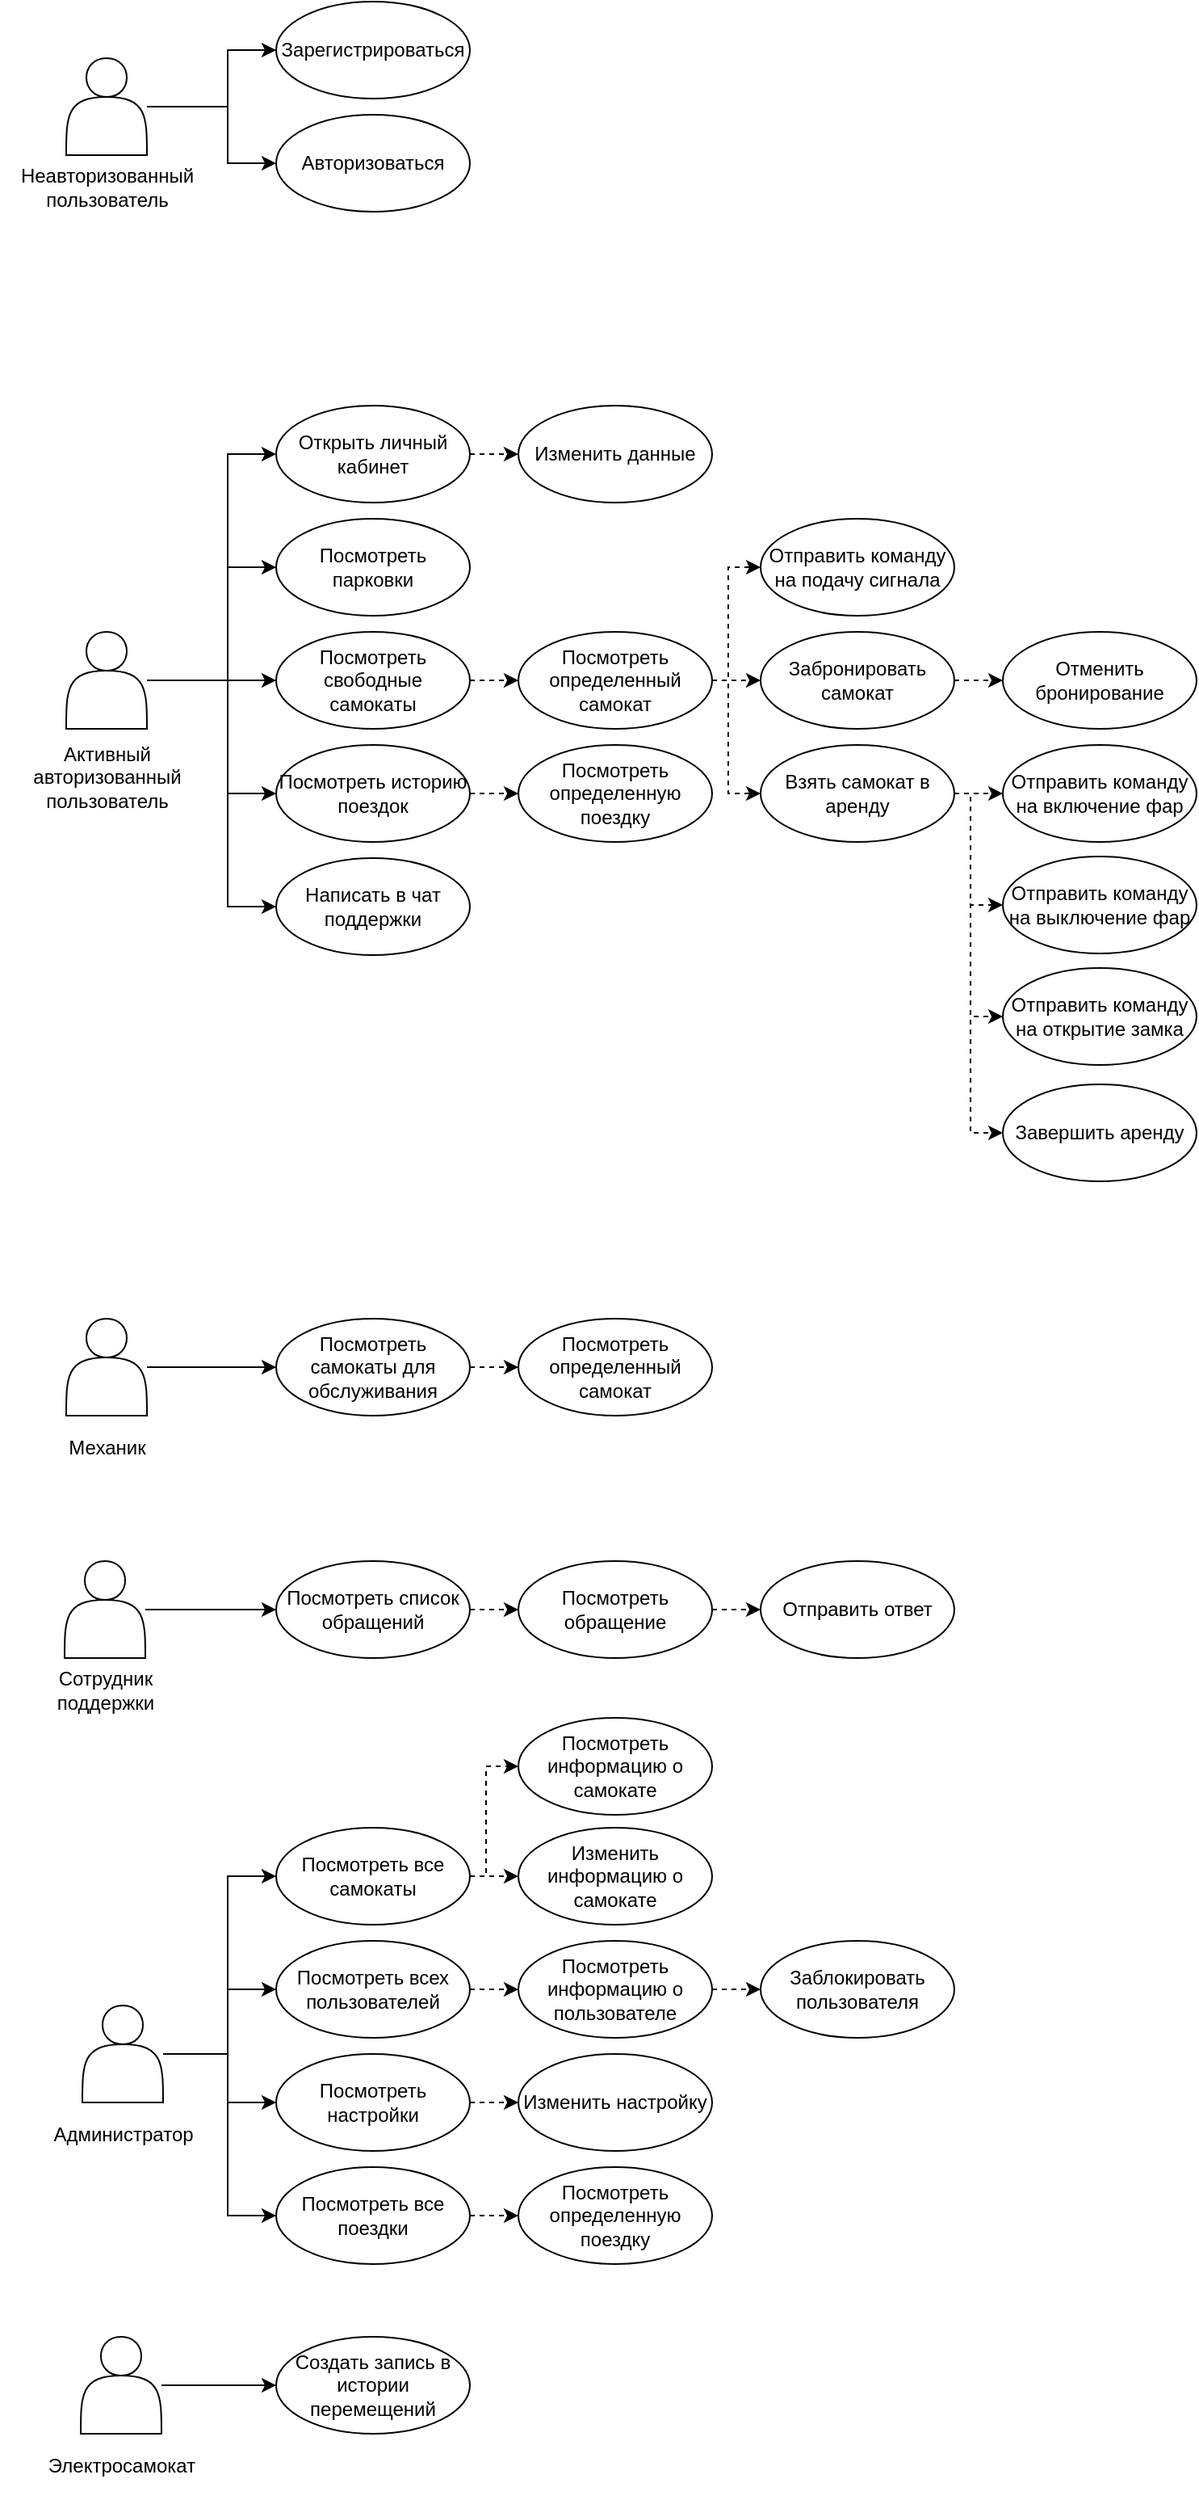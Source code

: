 <mxfile version="21.1.8" type="device">
  <diagram name="Страница 1" id="sC1vlXsgD7HMDIOW7rTh">
    <mxGraphModel dx="1461" dy="868" grid="1" gridSize="10" guides="1" tooltips="1" connect="1" arrows="1" fold="1" page="1" pageScale="1" pageWidth="827" pageHeight="1169" math="0" shadow="0">
      <root>
        <mxCell id="0" />
        <mxCell id="1" parent="0" />
        <mxCell id="RzFVJwVaNX9K7hLxJ5v1-6" style="edgeStyle=orthogonalEdgeStyle;rounded=0;orthogonalLoop=1;jettySize=auto;html=1;entryX=0;entryY=0.5;entryDx=0;entryDy=0;" parent="1" source="RzFVJwVaNX9K7hLxJ5v1-1" target="RzFVJwVaNX9K7hLxJ5v1-3" edge="1">
          <mxGeometry relative="1" as="geometry">
            <Array as="points">
              <mxPoint x="480" y="210" />
              <mxPoint x="480" y="175" />
            </Array>
          </mxGeometry>
        </mxCell>
        <mxCell id="RzFVJwVaNX9K7hLxJ5v1-7" style="edgeStyle=orthogonalEdgeStyle;rounded=0;orthogonalLoop=1;jettySize=auto;html=1;entryX=0;entryY=0.5;entryDx=0;entryDy=0;" parent="1" source="RzFVJwVaNX9K7hLxJ5v1-1" target="RzFVJwVaNX9K7hLxJ5v1-4" edge="1">
          <mxGeometry relative="1" as="geometry">
            <Array as="points">
              <mxPoint x="480" y="210" />
              <mxPoint x="480" y="245" />
            </Array>
          </mxGeometry>
        </mxCell>
        <mxCell id="RzFVJwVaNX9K7hLxJ5v1-3" value="Зарегистрироваться" style="ellipse;whiteSpace=wrap;html=1;" parent="1" vertex="1">
          <mxGeometry x="510" y="145" width="120" height="60" as="geometry" />
        </mxCell>
        <mxCell id="RzFVJwVaNX9K7hLxJ5v1-4" value="Авторизоваться" style="ellipse;whiteSpace=wrap;html=1;" parent="1" vertex="1">
          <mxGeometry x="510" y="215" width="120" height="60" as="geometry" />
        </mxCell>
        <mxCell id="RzFVJwVaNX9K7hLxJ5v1-9" value="" style="group" parent="1" vertex="1" connectable="0">
          <mxGeometry x="340" y="180" width="130" height="100" as="geometry" />
        </mxCell>
        <mxCell id="RzFVJwVaNX9K7hLxJ5v1-1" value="" style="shape=actor;whiteSpace=wrap;html=1;" parent="RzFVJwVaNX9K7hLxJ5v1-9" vertex="1">
          <mxGeometry x="40" width="50" height="60" as="geometry" />
        </mxCell>
        <mxCell id="RzFVJwVaNX9K7hLxJ5v1-2" value="Неавторизованный&lt;br&gt;пользователь" style="text;html=1;align=center;verticalAlign=middle;resizable=0;points=[];autosize=1;strokeColor=none;fillColor=none;" parent="RzFVJwVaNX9K7hLxJ5v1-9" vertex="1">
          <mxGeometry y="60" width="130" height="40" as="geometry" />
        </mxCell>
        <mxCell id="RzFVJwVaNX9K7hLxJ5v1-10" value="" style="group" parent="1" vertex="1" connectable="0">
          <mxGeometry x="340" y="535" width="195" height="110" as="geometry" />
        </mxCell>
        <mxCell id="RzFVJwVaNX9K7hLxJ5v1-11" value="" style="shape=actor;whiteSpace=wrap;html=1;" parent="RzFVJwVaNX9K7hLxJ5v1-10" vertex="1">
          <mxGeometry x="40" width="50" height="60" as="geometry" />
        </mxCell>
        <mxCell id="RzFVJwVaNX9K7hLxJ5v1-12" value="Активный&lt;br&gt;авторизованный&lt;br&gt;пользователь" style="text;html=1;align=center;verticalAlign=middle;resizable=0;points=[];autosize=1;strokeColor=none;fillColor=none;" parent="RzFVJwVaNX9K7hLxJ5v1-10" vertex="1">
          <mxGeometry x="5" y="60" width="120" height="60" as="geometry" />
        </mxCell>
        <mxCell id="RzFVJwVaNX9K7hLxJ5v1-25" value="" style="group" parent="1" vertex="1" connectable="0">
          <mxGeometry x="510" y="325" width="270" height="550" as="geometry" />
        </mxCell>
        <mxCell id="RzFVJwVaNX9K7hLxJ5v1-14" value="Открыть личный кабинет" style="ellipse;whiteSpace=wrap;html=1;" parent="RzFVJwVaNX9K7hLxJ5v1-25" vertex="1">
          <mxGeometry y="70" width="120" height="60" as="geometry" />
        </mxCell>
        <mxCell id="RzFVJwVaNX9K7hLxJ5v1-15" value="Посмотреть парковки" style="ellipse;whiteSpace=wrap;html=1;" parent="RzFVJwVaNX9K7hLxJ5v1-25" vertex="1">
          <mxGeometry y="140" width="120" height="60" as="geometry" />
        </mxCell>
        <mxCell id="RzFVJwVaNX9K7hLxJ5v1-16" value="Посмотреть свободные самокаты" style="ellipse;whiteSpace=wrap;html=1;" parent="RzFVJwVaNX9K7hLxJ5v1-25" vertex="1">
          <mxGeometry y="210" width="120" height="60" as="geometry" />
        </mxCell>
        <mxCell id="RzFVJwVaNX9K7hLxJ5v1-34" style="edgeStyle=orthogonalEdgeStyle;rounded=0;orthogonalLoop=1;jettySize=auto;html=1;exitX=1;exitY=0.5;exitDx=0;exitDy=0;entryX=0;entryY=0.5;entryDx=0;entryDy=0;dashed=1;" parent="RzFVJwVaNX9K7hLxJ5v1-25" source="RzFVJwVaNX9K7hLxJ5v1-17" target="RzFVJwVaNX9K7hLxJ5v1-18" edge="1">
          <mxGeometry relative="1" as="geometry" />
        </mxCell>
        <mxCell id="RzFVJwVaNX9K7hLxJ5v1-17" value="Посмотреть историю поездок" style="ellipse;whiteSpace=wrap;html=1;" parent="RzFVJwVaNX9K7hLxJ5v1-25" vertex="1">
          <mxGeometry y="280" width="120" height="60" as="geometry" />
        </mxCell>
        <mxCell id="RzFVJwVaNX9K7hLxJ5v1-18" value="Посмотреть определенную поездку" style="ellipse;whiteSpace=wrap;html=1;" parent="RzFVJwVaNX9K7hLxJ5v1-25" vertex="1">
          <mxGeometry x="150" y="280" width="120" height="60" as="geometry" />
        </mxCell>
        <mxCell id="RzFVJwVaNX9K7hLxJ5v1-19" value="Написать в чат поддержки" style="ellipse;whiteSpace=wrap;html=1;" parent="RzFVJwVaNX9K7hLxJ5v1-25" vertex="1">
          <mxGeometry y="350" width="120" height="60" as="geometry" />
        </mxCell>
        <mxCell id="Myr7llCobxsqNLO_jpLN-1" value="Изменить данные" style="ellipse;whiteSpace=wrap;html=1;" vertex="1" parent="RzFVJwVaNX9K7hLxJ5v1-25">
          <mxGeometry x="150" y="70" width="120" height="60" as="geometry" />
        </mxCell>
        <mxCell id="Myr7llCobxsqNLO_jpLN-2" style="edgeStyle=orthogonalEdgeStyle;rounded=0;orthogonalLoop=1;jettySize=auto;html=1;exitX=1;exitY=0.5;exitDx=0;exitDy=0;entryX=0;entryY=0.5;entryDx=0;entryDy=0;dashed=1;" edge="1" parent="RzFVJwVaNX9K7hLxJ5v1-25" source="RzFVJwVaNX9K7hLxJ5v1-14" target="Myr7llCobxsqNLO_jpLN-1">
          <mxGeometry relative="1" as="geometry">
            <mxPoint x="130" y="320" as="sourcePoint" />
            <mxPoint x="160" y="320" as="targetPoint" />
          </mxGeometry>
        </mxCell>
        <mxCell id="Myr7llCobxsqNLO_jpLN-5" value="Посмотреть определенный самокат" style="ellipse;whiteSpace=wrap;html=1;" vertex="1" parent="RzFVJwVaNX9K7hLxJ5v1-25">
          <mxGeometry x="150" y="210" width="120" height="60" as="geometry" />
        </mxCell>
        <mxCell id="Myr7llCobxsqNLO_jpLN-24" style="edgeStyle=orthogonalEdgeStyle;rounded=0;orthogonalLoop=1;jettySize=auto;html=1;exitX=1;exitY=0.5;exitDx=0;exitDy=0;entryX=0;entryY=0.5;entryDx=0;entryDy=0;dashed=1;" edge="1" parent="RzFVJwVaNX9K7hLxJ5v1-25" source="RzFVJwVaNX9K7hLxJ5v1-16" target="Myr7llCobxsqNLO_jpLN-5">
          <mxGeometry relative="1" as="geometry">
            <mxPoint x="130" y="320" as="sourcePoint" />
            <mxPoint x="160" y="320" as="targetPoint" />
          </mxGeometry>
        </mxCell>
        <mxCell id="RzFVJwVaNX9K7hLxJ5v1-27" style="edgeStyle=orthogonalEdgeStyle;rounded=0;orthogonalLoop=1;jettySize=auto;html=1;entryX=0;entryY=0.5;entryDx=0;entryDy=0;" parent="1" source="RzFVJwVaNX9K7hLxJ5v1-11" target="RzFVJwVaNX9K7hLxJ5v1-14" edge="1">
          <mxGeometry relative="1" as="geometry">
            <Array as="points">
              <mxPoint x="480" y="565" />
              <mxPoint x="480" y="425" />
            </Array>
          </mxGeometry>
        </mxCell>
        <mxCell id="RzFVJwVaNX9K7hLxJ5v1-28" style="edgeStyle=orthogonalEdgeStyle;rounded=0;orthogonalLoop=1;jettySize=auto;html=1;entryX=0;entryY=0.5;entryDx=0;entryDy=0;" parent="1" source="RzFVJwVaNX9K7hLxJ5v1-11" target="RzFVJwVaNX9K7hLxJ5v1-15" edge="1">
          <mxGeometry relative="1" as="geometry">
            <Array as="points">
              <mxPoint x="480" y="565" />
              <mxPoint x="480" y="495" />
            </Array>
          </mxGeometry>
        </mxCell>
        <mxCell id="RzFVJwVaNX9K7hLxJ5v1-29" style="edgeStyle=orthogonalEdgeStyle;rounded=0;orthogonalLoop=1;jettySize=auto;html=1;entryX=0;entryY=0.5;entryDx=0;entryDy=0;" parent="1" source="RzFVJwVaNX9K7hLxJ5v1-11" target="RzFVJwVaNX9K7hLxJ5v1-16" edge="1">
          <mxGeometry relative="1" as="geometry" />
        </mxCell>
        <mxCell id="RzFVJwVaNX9K7hLxJ5v1-30" style="edgeStyle=orthogonalEdgeStyle;rounded=0;orthogonalLoop=1;jettySize=auto;html=1;entryX=0;entryY=0.5;entryDx=0;entryDy=0;" parent="1" source="RzFVJwVaNX9K7hLxJ5v1-11" target="RzFVJwVaNX9K7hLxJ5v1-17" edge="1">
          <mxGeometry relative="1" as="geometry">
            <Array as="points">
              <mxPoint x="480" y="565" />
              <mxPoint x="480" y="635" />
            </Array>
          </mxGeometry>
        </mxCell>
        <mxCell id="RzFVJwVaNX9K7hLxJ5v1-31" style="edgeStyle=orthogonalEdgeStyle;rounded=0;orthogonalLoop=1;jettySize=auto;html=1;entryX=0;entryY=0.5;entryDx=0;entryDy=0;" parent="1" source="RzFVJwVaNX9K7hLxJ5v1-11" target="RzFVJwVaNX9K7hLxJ5v1-19" edge="1">
          <mxGeometry relative="1" as="geometry">
            <Array as="points">
              <mxPoint x="480" y="565" />
              <mxPoint x="480" y="705" />
            </Array>
          </mxGeometry>
        </mxCell>
        <mxCell id="RzFVJwVaNX9K7hLxJ5v1-37" value="" style="group" parent="1" vertex="1" connectable="0">
          <mxGeometry x="340" y="960" width="130" height="100" as="geometry" />
        </mxCell>
        <mxCell id="RzFVJwVaNX9K7hLxJ5v1-38" value="" style="shape=actor;whiteSpace=wrap;html=1;" parent="RzFVJwVaNX9K7hLxJ5v1-37" vertex="1">
          <mxGeometry x="40" width="50" height="60" as="geometry" />
        </mxCell>
        <mxCell id="RzFVJwVaNX9K7hLxJ5v1-39" value="Механик" style="text;html=1;align=center;verticalAlign=middle;resizable=0;points=[];autosize=1;strokeColor=none;fillColor=none;" parent="RzFVJwVaNX9K7hLxJ5v1-37" vertex="1">
          <mxGeometry x="30" y="65" width="70" height="30" as="geometry" />
        </mxCell>
        <mxCell id="RzFVJwVaNX9K7hLxJ5v1-40" value="Посмотреть самокаты для обслуживания" style="ellipse;whiteSpace=wrap;html=1;" parent="1" vertex="1">
          <mxGeometry x="510" y="960" width="120" height="60" as="geometry" />
        </mxCell>
        <mxCell id="RzFVJwVaNX9K7hLxJ5v1-42" style="edgeStyle=orthogonalEdgeStyle;rounded=0;orthogonalLoop=1;jettySize=auto;html=1;entryX=0;entryY=0.5;entryDx=0;entryDy=0;" parent="1" source="RzFVJwVaNX9K7hLxJ5v1-38" target="RzFVJwVaNX9K7hLxJ5v1-40" edge="1">
          <mxGeometry relative="1" as="geometry" />
        </mxCell>
        <mxCell id="RzFVJwVaNX9K7hLxJ5v1-44" value="" style="group" parent="1" vertex="1" connectable="0">
          <mxGeometry x="339" y="1110" width="140" height="100" as="geometry" />
        </mxCell>
        <mxCell id="RzFVJwVaNX9K7hLxJ5v1-45" value="" style="shape=actor;whiteSpace=wrap;html=1;" parent="RzFVJwVaNX9K7hLxJ5v1-44" vertex="1">
          <mxGeometry x="40" width="50" height="60" as="geometry" />
        </mxCell>
        <mxCell id="RzFVJwVaNX9K7hLxJ5v1-46" value="Сотрудник&lt;br&gt;поддержки" style="text;html=1;align=center;verticalAlign=middle;resizable=0;points=[];autosize=1;strokeColor=none;fillColor=none;" parent="RzFVJwVaNX9K7hLxJ5v1-44" vertex="1">
          <mxGeometry x="20" y="60" width="90" height="40" as="geometry" />
        </mxCell>
        <mxCell id="RzFVJwVaNX9K7hLxJ5v1-51" style="edgeStyle=orthogonalEdgeStyle;rounded=0;orthogonalLoop=1;jettySize=auto;html=1;exitX=1;exitY=0.5;exitDx=0;exitDy=0;entryX=0;entryY=0.5;entryDx=0;entryDy=0;dashed=1;" parent="1" source="RzFVJwVaNX9K7hLxJ5v1-47" target="RzFVJwVaNX9K7hLxJ5v1-48" edge="1">
          <mxGeometry relative="1" as="geometry" />
        </mxCell>
        <mxCell id="RzFVJwVaNX9K7hLxJ5v1-47" value="Посмотреть список обращений" style="ellipse;whiteSpace=wrap;html=1;" parent="1" vertex="1">
          <mxGeometry x="510" y="1110" width="120" height="60" as="geometry" />
        </mxCell>
        <mxCell id="RzFVJwVaNX9K7hLxJ5v1-52" style="edgeStyle=orthogonalEdgeStyle;rounded=0;orthogonalLoop=1;jettySize=auto;html=1;exitX=1;exitY=0.5;exitDx=0;exitDy=0;entryX=0;entryY=0.5;entryDx=0;entryDy=0;dashed=1;" parent="1" source="RzFVJwVaNX9K7hLxJ5v1-48" target="RzFVJwVaNX9K7hLxJ5v1-49" edge="1">
          <mxGeometry relative="1" as="geometry" />
        </mxCell>
        <mxCell id="RzFVJwVaNX9K7hLxJ5v1-48" value="Посмотреть обращение" style="ellipse;whiteSpace=wrap;html=1;" parent="1" vertex="1">
          <mxGeometry x="660" y="1110" width="120" height="60" as="geometry" />
        </mxCell>
        <mxCell id="RzFVJwVaNX9K7hLxJ5v1-49" value="Отправить ответ" style="ellipse;whiteSpace=wrap;html=1;" parent="1" vertex="1">
          <mxGeometry x="810" y="1110" width="120" height="60" as="geometry" />
        </mxCell>
        <mxCell id="RzFVJwVaNX9K7hLxJ5v1-50" style="edgeStyle=orthogonalEdgeStyle;rounded=0;orthogonalLoop=1;jettySize=auto;html=1;entryX=0;entryY=0.5;entryDx=0;entryDy=0;" parent="1" source="RzFVJwVaNX9K7hLxJ5v1-45" target="RzFVJwVaNX9K7hLxJ5v1-47" edge="1">
          <mxGeometry relative="1" as="geometry" />
        </mxCell>
        <mxCell id="RzFVJwVaNX9K7hLxJ5v1-53" value="" style="group" parent="1" vertex="1" connectable="0">
          <mxGeometry x="350" y="1385" width="140" height="100" as="geometry" />
        </mxCell>
        <mxCell id="RzFVJwVaNX9K7hLxJ5v1-54" value="" style="shape=actor;whiteSpace=wrap;html=1;" parent="RzFVJwVaNX9K7hLxJ5v1-53" vertex="1">
          <mxGeometry x="40" width="50" height="60" as="geometry" />
        </mxCell>
        <mxCell id="RzFVJwVaNX9K7hLxJ5v1-55" value="Администратор" style="text;html=1;align=center;verticalAlign=middle;resizable=0;points=[];autosize=1;strokeColor=none;fillColor=none;" parent="RzFVJwVaNX9K7hLxJ5v1-53" vertex="1">
          <mxGeometry x="10" y="65" width="110" height="30" as="geometry" />
        </mxCell>
        <mxCell id="RzFVJwVaNX9K7hLxJ5v1-56" value="Посмотреть все самокаты" style="ellipse;whiteSpace=wrap;html=1;" parent="1" vertex="1">
          <mxGeometry x="510" y="1275" width="120" height="60" as="geometry" />
        </mxCell>
        <mxCell id="RzFVJwVaNX9K7hLxJ5v1-57" value="Посмотреть всех пользователей" style="ellipse;whiteSpace=wrap;html=1;" parent="1" vertex="1">
          <mxGeometry x="510" y="1345" width="120" height="60" as="geometry" />
        </mxCell>
        <mxCell id="RzFVJwVaNX9K7hLxJ5v1-58" value="Посмотреть настройки" style="ellipse;whiteSpace=wrap;html=1;" parent="1" vertex="1">
          <mxGeometry x="510" y="1415" width="120" height="60" as="geometry" />
        </mxCell>
        <mxCell id="RzFVJwVaNX9K7hLxJ5v1-61" value="Посмотреть определенную поездку" style="ellipse;whiteSpace=wrap;html=1;" parent="1" vertex="1">
          <mxGeometry x="660" y="1485" width="120" height="60" as="geometry" />
        </mxCell>
        <mxCell id="RzFVJwVaNX9K7hLxJ5v1-62" value="Посмотреть все поездки" style="ellipse;whiteSpace=wrap;html=1;" parent="1" vertex="1">
          <mxGeometry x="510" y="1485" width="120" height="60" as="geometry" />
        </mxCell>
        <mxCell id="RzFVJwVaNX9K7hLxJ5v1-64" style="edgeStyle=orthogonalEdgeStyle;rounded=0;orthogonalLoop=1;jettySize=auto;html=1;entryX=0;entryY=0.5;entryDx=0;entryDy=0;" parent="1" source="RzFVJwVaNX9K7hLxJ5v1-54" target="RzFVJwVaNX9K7hLxJ5v1-56" edge="1">
          <mxGeometry relative="1" as="geometry">
            <Array as="points">
              <mxPoint x="480" y="1415" />
              <mxPoint x="480" y="1305" />
            </Array>
          </mxGeometry>
        </mxCell>
        <mxCell id="RzFVJwVaNX9K7hLxJ5v1-65" style="edgeStyle=orthogonalEdgeStyle;rounded=0;orthogonalLoop=1;jettySize=auto;html=1;entryX=0;entryY=0.5;entryDx=0;entryDy=0;" parent="1" source="RzFVJwVaNX9K7hLxJ5v1-54" target="RzFVJwVaNX9K7hLxJ5v1-57" edge="1">
          <mxGeometry relative="1" as="geometry">
            <Array as="points">
              <mxPoint x="480" y="1415" />
              <mxPoint x="480" y="1375" />
            </Array>
          </mxGeometry>
        </mxCell>
        <mxCell id="RzFVJwVaNX9K7hLxJ5v1-66" style="edgeStyle=orthogonalEdgeStyle;rounded=0;orthogonalLoop=1;jettySize=auto;html=1;entryX=0;entryY=0.5;entryDx=0;entryDy=0;" parent="1" source="RzFVJwVaNX9K7hLxJ5v1-54" target="RzFVJwVaNX9K7hLxJ5v1-58" edge="1">
          <mxGeometry relative="1" as="geometry">
            <Array as="points">
              <mxPoint x="480" y="1415" />
              <mxPoint x="480" y="1445" />
            </Array>
          </mxGeometry>
        </mxCell>
        <mxCell id="RzFVJwVaNX9K7hLxJ5v1-67" style="edgeStyle=orthogonalEdgeStyle;rounded=0;orthogonalLoop=1;jettySize=auto;html=1;entryX=0;entryY=0.5;entryDx=0;entryDy=0;" parent="1" source="RzFVJwVaNX9K7hLxJ5v1-54" target="RzFVJwVaNX9K7hLxJ5v1-62" edge="1">
          <mxGeometry relative="1" as="geometry">
            <Array as="points">
              <mxPoint x="480" y="1415" />
              <mxPoint x="480" y="1515" />
            </Array>
          </mxGeometry>
        </mxCell>
        <mxCell id="RzFVJwVaNX9K7hLxJ5v1-69" value="Посмотреть информацию о пользователе" style="ellipse;whiteSpace=wrap;html=1;" parent="1" vertex="1">
          <mxGeometry x="660" y="1345" width="120" height="60" as="geometry" />
        </mxCell>
        <mxCell id="RzFVJwVaNX9K7hLxJ5v1-70" value="Заблокировать пользователя" style="ellipse;whiteSpace=wrap;html=1;" parent="1" vertex="1">
          <mxGeometry x="810" y="1345" width="120" height="60" as="geometry" />
        </mxCell>
        <mxCell id="RzFVJwVaNX9K7hLxJ5v1-73" value="Посмотреть информацию о самокате" style="ellipse;whiteSpace=wrap;html=1;" parent="1" vertex="1">
          <mxGeometry x="660" y="1207" width="120" height="60" as="geometry" />
        </mxCell>
        <mxCell id="RzFVJwVaNX9K7hLxJ5v1-74" value="Изменить информацию о самокате" style="ellipse;whiteSpace=wrap;html=1;" parent="1" vertex="1">
          <mxGeometry x="660" y="1275" width="120" height="60" as="geometry" />
        </mxCell>
        <mxCell id="RzFVJwVaNX9K7hLxJ5v1-78" value="" style="group" parent="1" vertex="1" connectable="0">
          <mxGeometry x="349" y="1590" width="130" height="100" as="geometry" />
        </mxCell>
        <mxCell id="RzFVJwVaNX9K7hLxJ5v1-79" value="" style="shape=actor;whiteSpace=wrap;html=1;" parent="RzFVJwVaNX9K7hLxJ5v1-78" vertex="1">
          <mxGeometry x="40" width="50" height="60" as="geometry" />
        </mxCell>
        <mxCell id="RzFVJwVaNX9K7hLxJ5v1-80" value="Электросамокат" style="text;html=1;align=center;verticalAlign=middle;resizable=0;points=[];autosize=1;strokeColor=none;fillColor=none;" parent="RzFVJwVaNX9K7hLxJ5v1-78" vertex="1">
          <mxGeometry x="5" y="65" width="120" height="30" as="geometry" />
        </mxCell>
        <mxCell id="RzFVJwVaNX9K7hLxJ5v1-81" value="Создать запись в истории перемещений" style="ellipse;whiteSpace=wrap;html=1;" parent="1" vertex="1">
          <mxGeometry x="510" y="1590" width="120" height="60" as="geometry" />
        </mxCell>
        <mxCell id="RzFVJwVaNX9K7hLxJ5v1-82" style="edgeStyle=orthogonalEdgeStyle;rounded=0;orthogonalLoop=1;jettySize=auto;html=1;entryX=0;entryY=0.5;entryDx=0;entryDy=0;" parent="1" source="RzFVJwVaNX9K7hLxJ5v1-79" target="RzFVJwVaNX9K7hLxJ5v1-81" edge="1">
          <mxGeometry relative="1" as="geometry" />
        </mxCell>
        <mxCell id="RzFVJwVaNX9K7hLxJ5v1-20" value="Взять самокат в аренду" style="ellipse;whiteSpace=wrap;html=1;" parent="1" vertex="1">
          <mxGeometry x="810" y="605" width="120" height="60" as="geometry" />
        </mxCell>
        <mxCell id="RzFVJwVaNX9K7hLxJ5v1-21" value="Завершить аренду" style="ellipse;whiteSpace=wrap;html=1;" parent="1" vertex="1">
          <mxGeometry x="960" y="815" width="120" height="60" as="geometry" />
        </mxCell>
        <mxCell id="RzFVJwVaNX9K7hLxJ5v1-36" style="edgeStyle=orthogonalEdgeStyle;rounded=0;orthogonalLoop=1;jettySize=auto;html=1;entryX=0;entryY=0.5;entryDx=0;entryDy=0;dashed=1;" parent="1" source="RzFVJwVaNX9K7hLxJ5v1-20" edge="1">
          <mxGeometry relative="1" as="geometry">
            <Array as="points">
              <mxPoint x="950" y="635" />
              <mxPoint x="950" y="635" />
            </Array>
            <mxPoint x="960" y="635" as="targetPoint" />
          </mxGeometry>
        </mxCell>
        <mxCell id="Myr7llCobxsqNLO_jpLN-25" style="edgeStyle=orthogonalEdgeStyle;rounded=0;orthogonalLoop=1;jettySize=auto;html=1;entryX=0;entryY=0.5;entryDx=0;entryDy=0;dashed=1;exitX=1;exitY=0.5;exitDx=0;exitDy=0;" edge="1" parent="1" source="Myr7llCobxsqNLO_jpLN-5" target="RzFVJwVaNX9K7hLxJ5v1-20">
          <mxGeometry relative="1" as="geometry">
            <Array as="points">
              <mxPoint x="790" y="565" />
              <mxPoint x="790" y="635" />
            </Array>
            <mxPoint x="940" y="575" as="sourcePoint" />
            <mxPoint x="970" y="575" as="targetPoint" />
          </mxGeometry>
        </mxCell>
        <mxCell id="RzFVJwVaNX9K7hLxJ5v1-24" value="Забронировать самокат" style="ellipse;whiteSpace=wrap;html=1;" parent="1" vertex="1">
          <mxGeometry x="810" y="535" width="120" height="60" as="geometry" />
        </mxCell>
        <mxCell id="Myr7llCobxsqNLO_jpLN-3" value="Отменить бронирование" style="ellipse;whiteSpace=wrap;html=1;" vertex="1" parent="1">
          <mxGeometry x="960" y="535" width="120" height="60" as="geometry" />
        </mxCell>
        <mxCell id="Myr7llCobxsqNLO_jpLN-4" style="edgeStyle=orthogonalEdgeStyle;rounded=0;orthogonalLoop=1;jettySize=auto;html=1;exitX=1;exitY=0.5;exitDx=0;exitDy=0;entryX=0;entryY=0.5;entryDx=0;entryDy=0;dashed=1;" edge="1" parent="1" source="RzFVJwVaNX9K7hLxJ5v1-24" target="Myr7llCobxsqNLO_jpLN-3">
          <mxGeometry relative="1" as="geometry">
            <mxPoint x="940" y="365" as="sourcePoint" />
            <mxPoint x="970" y="365" as="targetPoint" />
          </mxGeometry>
        </mxCell>
        <mxCell id="Myr7llCobxsqNLO_jpLN-27" style="edgeStyle=orthogonalEdgeStyle;rounded=0;orthogonalLoop=1;jettySize=auto;html=1;entryX=0;entryY=0.5;entryDx=0;entryDy=0;dashed=1;exitX=1;exitY=0.5;exitDx=0;exitDy=0;" edge="1" parent="1" source="Myr7llCobxsqNLO_jpLN-5" target="RzFVJwVaNX9K7hLxJ5v1-24">
          <mxGeometry relative="1" as="geometry">
            <Array as="points">
              <mxPoint x="800" y="565" />
              <mxPoint x="800" y="565" />
            </Array>
            <mxPoint x="790" y="575" as="sourcePoint" />
            <mxPoint x="820" y="610" as="targetPoint" />
          </mxGeometry>
        </mxCell>
        <mxCell id="Myr7llCobxsqNLO_jpLN-28" value="Отправить команду на подачу сигнала" style="ellipse;whiteSpace=wrap;html=1;" vertex="1" parent="1">
          <mxGeometry x="810" y="465" width="120" height="60" as="geometry" />
        </mxCell>
        <mxCell id="Myr7llCobxsqNLO_jpLN-29" style="edgeStyle=orthogonalEdgeStyle;rounded=0;orthogonalLoop=1;jettySize=auto;html=1;entryX=0;entryY=0.5;entryDx=0;entryDy=0;dashed=1;exitX=1;exitY=0.5;exitDx=0;exitDy=0;" edge="1" parent="1" source="Myr7llCobxsqNLO_jpLN-5" target="Myr7llCobxsqNLO_jpLN-28">
          <mxGeometry relative="1" as="geometry">
            <Array as="points">
              <mxPoint x="790" y="565" />
              <mxPoint x="790" y="495" />
            </Array>
            <mxPoint x="790" y="575" as="sourcePoint" />
            <mxPoint x="820" y="575" as="targetPoint" />
          </mxGeometry>
        </mxCell>
        <mxCell id="Myr7llCobxsqNLO_jpLN-30" value="Отправить команду на открытие замка" style="ellipse;whiteSpace=wrap;html=1;" vertex="1" parent="1">
          <mxGeometry x="960" y="743" width="120" height="60" as="geometry" />
        </mxCell>
        <mxCell id="Myr7llCobxsqNLO_jpLN-31" value="Отправить команду на включение фар" style="ellipse;whiteSpace=wrap;html=1;" vertex="1" parent="1">
          <mxGeometry x="960" y="605" width="120" height="60" as="geometry" />
        </mxCell>
        <mxCell id="Myr7llCobxsqNLO_jpLN-32" value="Отправить команду на выключение фар" style="ellipse;whiteSpace=wrap;html=1;" vertex="1" parent="1">
          <mxGeometry x="960" y="674" width="120" height="60" as="geometry" />
        </mxCell>
        <mxCell id="Myr7llCobxsqNLO_jpLN-34" style="edgeStyle=orthogonalEdgeStyle;rounded=0;orthogonalLoop=1;jettySize=auto;html=1;entryX=0;entryY=0.5;entryDx=0;entryDy=0;dashed=1;exitX=1;exitY=0.5;exitDx=0;exitDy=0;" edge="1" parent="1" source="RzFVJwVaNX9K7hLxJ5v1-20" target="Myr7llCobxsqNLO_jpLN-32">
          <mxGeometry relative="1" as="geometry">
            <Array as="points">
              <mxPoint x="940" y="635" />
              <mxPoint x="940" y="704" />
            </Array>
            <mxPoint x="940" y="645" as="sourcePoint" />
            <mxPoint x="970" y="645" as="targetPoint" />
          </mxGeometry>
        </mxCell>
        <mxCell id="Myr7llCobxsqNLO_jpLN-35" style="edgeStyle=orthogonalEdgeStyle;rounded=0;orthogonalLoop=1;jettySize=auto;html=1;entryX=0;entryY=0.5;entryDx=0;entryDy=0;dashed=1;exitX=1;exitY=0.5;exitDx=0;exitDy=0;" edge="1" parent="1" source="RzFVJwVaNX9K7hLxJ5v1-20" target="Myr7llCobxsqNLO_jpLN-30">
          <mxGeometry relative="1" as="geometry">
            <Array as="points">
              <mxPoint x="940" y="635" />
              <mxPoint x="940" y="773" />
            </Array>
            <mxPoint x="940" y="645" as="sourcePoint" />
            <mxPoint x="970" y="714" as="targetPoint" />
          </mxGeometry>
        </mxCell>
        <mxCell id="Myr7llCobxsqNLO_jpLN-36" style="edgeStyle=orthogonalEdgeStyle;rounded=0;orthogonalLoop=1;jettySize=auto;html=1;entryX=0;entryY=0.5;entryDx=0;entryDy=0;dashed=1;exitX=1;exitY=0.5;exitDx=0;exitDy=0;" edge="1" parent="1" source="RzFVJwVaNX9K7hLxJ5v1-20" target="RzFVJwVaNX9K7hLxJ5v1-21">
          <mxGeometry relative="1" as="geometry">
            <Array as="points">
              <mxPoint x="940" y="635" />
              <mxPoint x="940" y="845" />
            </Array>
            <mxPoint x="940" y="645" as="sourcePoint" />
            <mxPoint x="970" y="783" as="targetPoint" />
          </mxGeometry>
        </mxCell>
        <mxCell id="Myr7llCobxsqNLO_jpLN-37" value="Посмотреть определенный самокат" style="ellipse;whiteSpace=wrap;html=1;" vertex="1" parent="1">
          <mxGeometry x="660" y="960" width="120" height="60" as="geometry" />
        </mxCell>
        <mxCell id="Myr7llCobxsqNLO_jpLN-50" style="edgeStyle=orthogonalEdgeStyle;rounded=0;orthogonalLoop=1;jettySize=auto;html=1;exitX=1;exitY=0.5;exitDx=0;exitDy=0;entryX=0;entryY=0.5;entryDx=0;entryDy=0;dashed=1;" edge="1" parent="1" source="RzFVJwVaNX9K7hLxJ5v1-40" target="Myr7llCobxsqNLO_jpLN-37">
          <mxGeometry relative="1" as="geometry">
            <mxPoint x="640" y="435" as="sourcePoint" />
            <mxPoint x="670" y="435" as="targetPoint" />
          </mxGeometry>
        </mxCell>
        <mxCell id="Myr7llCobxsqNLO_jpLN-51" value="Изменить настройку" style="ellipse;whiteSpace=wrap;html=1;" vertex="1" parent="1">
          <mxGeometry x="660" y="1415" width="120" height="60" as="geometry" />
        </mxCell>
        <mxCell id="Myr7llCobxsqNLO_jpLN-54" style="edgeStyle=orthogonalEdgeStyle;rounded=0;orthogonalLoop=1;jettySize=auto;html=1;entryX=0;entryY=0.5;entryDx=0;entryDy=0;dashed=1;exitX=1;exitY=0.5;exitDx=0;exitDy=0;" edge="1" parent="1" source="RzFVJwVaNX9K7hLxJ5v1-58" target="Myr7llCobxsqNLO_jpLN-51">
          <mxGeometry relative="1" as="geometry">
            <mxPoint x="640" y="1525" as="sourcePoint" />
            <mxPoint x="670" y="1525" as="targetPoint" />
          </mxGeometry>
        </mxCell>
        <mxCell id="Myr7llCobxsqNLO_jpLN-55" style="edgeStyle=orthogonalEdgeStyle;rounded=0;orthogonalLoop=1;jettySize=auto;html=1;entryX=0;entryY=0.5;entryDx=0;entryDy=0;dashed=1;exitX=1;exitY=0.5;exitDx=0;exitDy=0;" edge="1" parent="1" source="RzFVJwVaNX9K7hLxJ5v1-62" target="RzFVJwVaNX9K7hLxJ5v1-61">
          <mxGeometry relative="1" as="geometry">
            <mxPoint x="640" y="1525" as="sourcePoint" />
            <mxPoint x="670" y="1525" as="targetPoint" />
          </mxGeometry>
        </mxCell>
        <mxCell id="Myr7llCobxsqNLO_jpLN-56" style="edgeStyle=orthogonalEdgeStyle;rounded=0;orthogonalLoop=1;jettySize=auto;html=1;entryX=0;entryY=0.5;entryDx=0;entryDy=0;dashed=1;exitX=1;exitY=0.5;exitDx=0;exitDy=0;" edge="1" parent="1" source="RzFVJwVaNX9K7hLxJ5v1-57" target="RzFVJwVaNX9K7hLxJ5v1-69">
          <mxGeometry relative="1" as="geometry">
            <mxPoint x="640" y="1455" as="sourcePoint" />
            <mxPoint x="670" y="1455" as="targetPoint" />
          </mxGeometry>
        </mxCell>
        <mxCell id="Myr7llCobxsqNLO_jpLN-57" style="edgeStyle=orthogonalEdgeStyle;rounded=0;orthogonalLoop=1;jettySize=auto;html=1;entryX=0;entryY=0.5;entryDx=0;entryDy=0;dashed=1;exitX=1;exitY=0.5;exitDx=0;exitDy=0;" edge="1" parent="1" source="RzFVJwVaNX9K7hLxJ5v1-56" target="RzFVJwVaNX9K7hLxJ5v1-74">
          <mxGeometry relative="1" as="geometry">
            <mxPoint x="640" y="1385" as="sourcePoint" />
            <mxPoint x="670" y="1385" as="targetPoint" />
          </mxGeometry>
        </mxCell>
        <mxCell id="Myr7llCobxsqNLO_jpLN-58" style="edgeStyle=orthogonalEdgeStyle;rounded=0;orthogonalLoop=1;jettySize=auto;html=1;entryX=0;entryY=0.5;entryDx=0;entryDy=0;dashed=1;exitX=1;exitY=0.5;exitDx=0;exitDy=0;" edge="1" parent="1" source="RzFVJwVaNX9K7hLxJ5v1-56" target="RzFVJwVaNX9K7hLxJ5v1-73">
          <mxGeometry relative="1" as="geometry">
            <mxPoint x="640" y="1315" as="sourcePoint" />
            <mxPoint x="670" y="1315" as="targetPoint" />
            <Array as="points">
              <mxPoint x="640" y="1305" />
              <mxPoint x="640" y="1237" />
            </Array>
          </mxGeometry>
        </mxCell>
        <mxCell id="Myr7llCobxsqNLO_jpLN-59" style="edgeStyle=orthogonalEdgeStyle;rounded=0;orthogonalLoop=1;jettySize=auto;html=1;entryX=0;entryY=0.5;entryDx=0;entryDy=0;dashed=1;exitX=1;exitY=0.5;exitDx=0;exitDy=0;" edge="1" parent="1" source="RzFVJwVaNX9K7hLxJ5v1-69" target="RzFVJwVaNX9K7hLxJ5v1-70">
          <mxGeometry relative="1" as="geometry">
            <mxPoint x="640" y="1315" as="sourcePoint" />
            <mxPoint x="670" y="1315" as="targetPoint" />
          </mxGeometry>
        </mxCell>
      </root>
    </mxGraphModel>
  </diagram>
</mxfile>
